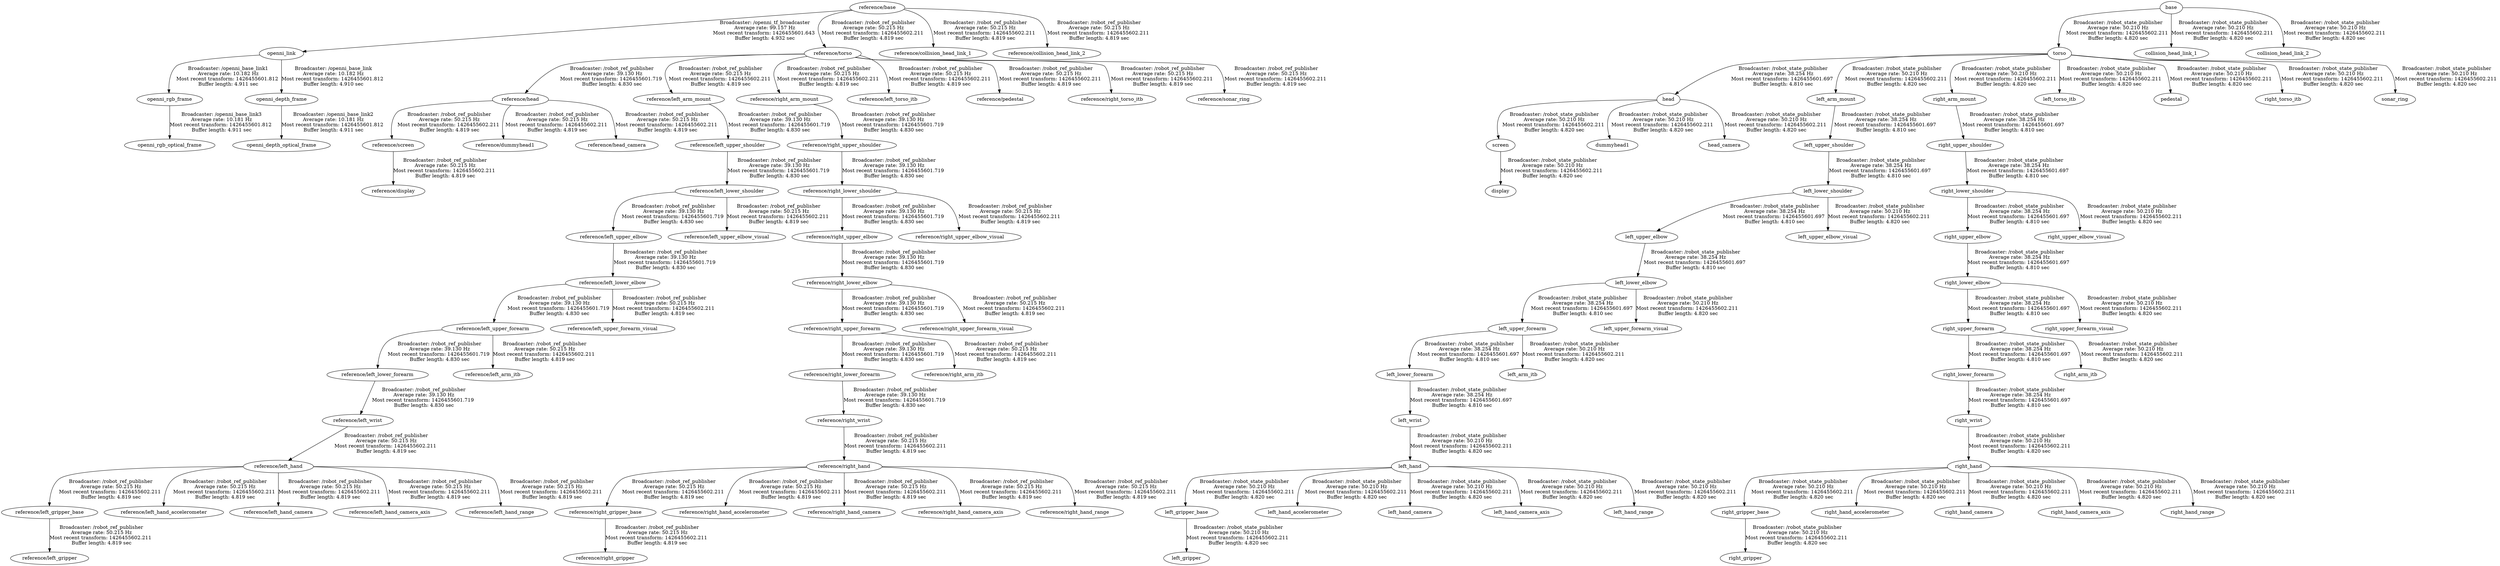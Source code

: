 digraph G {
"reference/base" -> "openni_link"[label="Broadcaster: /openni_tf_broadcaster\nAverage rate: 99.157 Hz\nMost recent transform: 1426455601.643 \nBuffer length: 4.932 sec\n"];
"openni_rgb_frame" -> "openni_rgb_optical_frame"[label="Broadcaster: /openni_base_link3\nAverage rate: 10.181 Hz\nMost recent transform: 1426455601.812 \nBuffer length: 4.911 sec\n"];
"openni_link" -> "openni_rgb_frame"[label="Broadcaster: /openni_base_link1\nAverage rate: 10.182 Hz\nMost recent transform: 1426455601.812 \nBuffer length: 4.911 sec\n"];
"openni_depth_frame" -> "openni_depth_optical_frame"[label="Broadcaster: /openni_base_link2\nAverage rate: 10.181 Hz\nMost recent transform: 1426455601.812 \nBuffer length: 4.911 sec\n"];
"openni_link" -> "openni_depth_frame"[label="Broadcaster: /openni_base_link\nAverage rate: 10.182 Hz\nMost recent transform: 1426455601.812 \nBuffer length: 4.910 sec\n"];
"torso" -> "head"[label="Broadcaster: /robot_state_publisher\nAverage rate: 38.254 Hz\nMost recent transform: 1426455601.697 \nBuffer length: 4.810 sec\n"];
"base" -> "torso"[label="Broadcaster: /robot_state_publisher\nAverage rate: 50.210 Hz\nMost recent transform: 1426455602.211 \nBuffer length: 4.820 sec\n"];
"left_lower_shoulder" -> "left_upper_elbow"[label="Broadcaster: /robot_state_publisher\nAverage rate: 38.254 Hz\nMost recent transform: 1426455601.697 \nBuffer length: 4.810 sec\n"];
"left_upper_shoulder" -> "left_lower_shoulder"[label="Broadcaster: /robot_state_publisher\nAverage rate: 38.254 Hz\nMost recent transform: 1426455601.697 \nBuffer length: 4.810 sec\n"];
"left_upper_elbow" -> "left_lower_elbow"[label="Broadcaster: /robot_state_publisher\nAverage rate: 38.254 Hz\nMost recent transform: 1426455601.697 \nBuffer length: 4.810 sec\n"];
"left_arm_mount" -> "left_upper_shoulder"[label="Broadcaster: /robot_state_publisher\nAverage rate: 38.254 Hz\nMost recent transform: 1426455601.697 \nBuffer length: 4.810 sec\n"];
"torso" -> "left_arm_mount"[label="Broadcaster: /robot_state_publisher\nAverage rate: 50.210 Hz\nMost recent transform: 1426455602.211 \nBuffer length: 4.820 sec\n"];
"left_lower_elbow" -> "left_upper_forearm"[label="Broadcaster: /robot_state_publisher\nAverage rate: 38.254 Hz\nMost recent transform: 1426455601.697 \nBuffer length: 4.810 sec\n"];
"left_upper_forearm" -> "left_lower_forearm"[label="Broadcaster: /robot_state_publisher\nAverage rate: 38.254 Hz\nMost recent transform: 1426455601.697 \nBuffer length: 4.810 sec\n"];
"left_lower_forearm" -> "left_wrist"[label="Broadcaster: /robot_state_publisher\nAverage rate: 38.254 Hz\nMost recent transform: 1426455601.697 \nBuffer length: 4.810 sec\n"];
"right_lower_shoulder" -> "right_upper_elbow"[label="Broadcaster: /robot_state_publisher\nAverage rate: 38.254 Hz\nMost recent transform: 1426455601.697 \nBuffer length: 4.810 sec\n"];
"right_upper_shoulder" -> "right_lower_shoulder"[label="Broadcaster: /robot_state_publisher\nAverage rate: 38.254 Hz\nMost recent transform: 1426455601.697 \nBuffer length: 4.810 sec\n"];
"right_upper_elbow" -> "right_lower_elbow"[label="Broadcaster: /robot_state_publisher\nAverage rate: 38.254 Hz\nMost recent transform: 1426455601.697 \nBuffer length: 4.810 sec\n"];
"right_arm_mount" -> "right_upper_shoulder"[label="Broadcaster: /robot_state_publisher\nAverage rate: 38.254 Hz\nMost recent transform: 1426455601.697 \nBuffer length: 4.810 sec\n"];
"torso" -> "right_arm_mount"[label="Broadcaster: /robot_state_publisher\nAverage rate: 50.210 Hz\nMost recent transform: 1426455602.211 \nBuffer length: 4.820 sec\n"];
"right_lower_elbow" -> "right_upper_forearm"[label="Broadcaster: /robot_state_publisher\nAverage rate: 38.254 Hz\nMost recent transform: 1426455601.697 \nBuffer length: 4.810 sec\n"];
"right_upper_forearm" -> "right_lower_forearm"[label="Broadcaster: /robot_state_publisher\nAverage rate: 38.254 Hz\nMost recent transform: 1426455601.697 \nBuffer length: 4.810 sec\n"];
"right_lower_forearm" -> "right_wrist"[label="Broadcaster: /robot_state_publisher\nAverage rate: 38.254 Hz\nMost recent transform: 1426455601.697 \nBuffer length: 4.810 sec\n"];
"reference/torso" -> "reference/head"[label="Broadcaster: /robot_ref_publisher\nAverage rate: 39.130 Hz\nMost recent transform: 1426455601.719 \nBuffer length: 4.830 sec\n"];
"reference/base" -> "reference/torso"[label="Broadcaster: /robot_ref_publisher\nAverage rate: 50.215 Hz\nMost recent transform: 1426455602.211 \nBuffer length: 4.819 sec\n"];
"reference/left_lower_shoulder" -> "reference/left_upper_elbow"[label="Broadcaster: /robot_ref_publisher\nAverage rate: 39.130 Hz\nMost recent transform: 1426455601.719 \nBuffer length: 4.830 sec\n"];
"reference/left_upper_shoulder" -> "reference/left_lower_shoulder"[label="Broadcaster: /robot_ref_publisher\nAverage rate: 39.130 Hz\nMost recent transform: 1426455601.719 \nBuffer length: 4.830 sec\n"];
"reference/left_upper_elbow" -> "reference/left_lower_elbow"[label="Broadcaster: /robot_ref_publisher\nAverage rate: 39.130 Hz\nMost recent transform: 1426455601.719 \nBuffer length: 4.830 sec\n"];
"reference/left_arm_mount" -> "reference/left_upper_shoulder"[label="Broadcaster: /robot_ref_publisher\nAverage rate: 39.130 Hz\nMost recent transform: 1426455601.719 \nBuffer length: 4.830 sec\n"];
"reference/torso" -> "reference/left_arm_mount"[label="Broadcaster: /robot_ref_publisher\nAverage rate: 50.215 Hz\nMost recent transform: 1426455602.211 \nBuffer length: 4.819 sec\n"];
"reference/left_lower_elbow" -> "reference/left_upper_forearm"[label="Broadcaster: /robot_ref_publisher\nAverage rate: 39.130 Hz\nMost recent transform: 1426455601.719 \nBuffer length: 4.830 sec\n"];
"reference/left_upper_forearm" -> "reference/left_lower_forearm"[label="Broadcaster: /robot_ref_publisher\nAverage rate: 39.130 Hz\nMost recent transform: 1426455601.719 \nBuffer length: 4.830 sec\n"];
"reference/left_lower_forearm" -> "reference/left_wrist"[label="Broadcaster: /robot_ref_publisher\nAverage rate: 39.130 Hz\nMost recent transform: 1426455601.719 \nBuffer length: 4.830 sec\n"];
"reference/right_lower_shoulder" -> "reference/right_upper_elbow"[label="Broadcaster: /robot_ref_publisher\nAverage rate: 39.130 Hz\nMost recent transform: 1426455601.719 \nBuffer length: 4.830 sec\n"];
"reference/right_upper_shoulder" -> "reference/right_lower_shoulder"[label="Broadcaster: /robot_ref_publisher\nAverage rate: 39.130 Hz\nMost recent transform: 1426455601.719 \nBuffer length: 4.830 sec\n"];
"reference/right_upper_elbow" -> "reference/right_lower_elbow"[label="Broadcaster: /robot_ref_publisher\nAverage rate: 39.130 Hz\nMost recent transform: 1426455601.719 \nBuffer length: 4.830 sec\n"];
"reference/right_arm_mount" -> "reference/right_upper_shoulder"[label="Broadcaster: /robot_ref_publisher\nAverage rate: 39.130 Hz\nMost recent transform: 1426455601.719 \nBuffer length: 4.830 sec\n"];
"reference/torso" -> "reference/right_arm_mount"[label="Broadcaster: /robot_ref_publisher\nAverage rate: 50.215 Hz\nMost recent transform: 1426455602.211 \nBuffer length: 4.819 sec\n"];
"reference/right_lower_elbow" -> "reference/right_upper_forearm"[label="Broadcaster: /robot_ref_publisher\nAverage rate: 39.130 Hz\nMost recent transform: 1426455601.719 \nBuffer length: 4.830 sec\n"];
"reference/right_upper_forearm" -> "reference/right_lower_forearm"[label="Broadcaster: /robot_ref_publisher\nAverage rate: 39.130 Hz\nMost recent transform: 1426455601.719 \nBuffer length: 4.830 sec\n"];
"reference/right_lower_forearm" -> "reference/right_wrist"[label="Broadcaster: /robot_ref_publisher\nAverage rate: 39.130 Hz\nMost recent transform: 1426455601.719 \nBuffer length: 4.830 sec\n"];
"base" -> "collision_head_link_1"[label="Broadcaster: /robot_state_publisher\nAverage rate: 50.210 Hz\nMost recent transform: 1426455602.211 \nBuffer length: 4.820 sec\n"];
"base" -> "collision_head_link_2"[label="Broadcaster: /robot_state_publisher\nAverage rate: 50.210 Hz\nMost recent transform: 1426455602.211 \nBuffer length: 4.820 sec\n"];
"screen" -> "display"[label="Broadcaster: /robot_state_publisher\nAverage rate: 50.210 Hz\nMost recent transform: 1426455602.211 \nBuffer length: 4.820 sec\n"];
"head" -> "screen"[label="Broadcaster: /robot_state_publisher\nAverage rate: 50.210 Hz\nMost recent transform: 1426455602.211 \nBuffer length: 4.820 sec\n"];
"head" -> "dummyhead1"[label="Broadcaster: /robot_state_publisher\nAverage rate: 50.210 Hz\nMost recent transform: 1426455602.211 \nBuffer length: 4.820 sec\n"];
"head" -> "head_camera"[label="Broadcaster: /robot_state_publisher\nAverage rate: 50.210 Hz\nMost recent transform: 1426455602.211 \nBuffer length: 4.820 sec\n"];
"left_lower_shoulder" -> "left_upper_elbow_visual"[label="Broadcaster: /robot_state_publisher\nAverage rate: 50.210 Hz\nMost recent transform: 1426455602.211 \nBuffer length: 4.820 sec\n"];
"left_gripper_base" -> "left_gripper"[label="Broadcaster: /robot_state_publisher\nAverage rate: 50.210 Hz\nMost recent transform: 1426455602.211 \nBuffer length: 4.820 sec\n"];
"left_hand" -> "left_gripper_base"[label="Broadcaster: /robot_state_publisher\nAverage rate: 50.210 Hz\nMost recent transform: 1426455602.211 \nBuffer length: 4.820 sec\n"];
"left_wrist" -> "left_hand"[label="Broadcaster: /robot_state_publisher\nAverage rate: 50.210 Hz\nMost recent transform: 1426455602.211 \nBuffer length: 4.820 sec\n"];
"left_hand" -> "left_hand_accelerometer"[label="Broadcaster: /robot_state_publisher\nAverage rate: 50.210 Hz\nMost recent transform: 1426455602.211 \nBuffer length: 4.820 sec\n"];
"left_hand" -> "left_hand_camera"[label="Broadcaster: /robot_state_publisher\nAverage rate: 50.210 Hz\nMost recent transform: 1426455602.211 \nBuffer length: 4.820 sec\n"];
"left_hand" -> "left_hand_camera_axis"[label="Broadcaster: /robot_state_publisher\nAverage rate: 50.210 Hz\nMost recent transform: 1426455602.211 \nBuffer length: 4.820 sec\n"];
"left_hand" -> "left_hand_range"[label="Broadcaster: /robot_state_publisher\nAverage rate: 50.210 Hz\nMost recent transform: 1426455602.211 \nBuffer length: 4.820 sec\n"];
"torso" -> "left_torso_itb"[label="Broadcaster: /robot_state_publisher\nAverage rate: 50.210 Hz\nMost recent transform: 1426455602.211 \nBuffer length: 4.820 sec\n"];
"left_lower_elbow" -> "left_upper_forearm_visual"[label="Broadcaster: /robot_state_publisher\nAverage rate: 50.210 Hz\nMost recent transform: 1426455602.211 \nBuffer length: 4.820 sec\n"];
"left_upper_forearm" -> "left_arm_itb"[label="Broadcaster: /robot_state_publisher\nAverage rate: 50.210 Hz\nMost recent transform: 1426455602.211 \nBuffer length: 4.820 sec\n"];
"torso" -> "pedestal"[label="Broadcaster: /robot_state_publisher\nAverage rate: 50.210 Hz\nMost recent transform: 1426455602.211 \nBuffer length: 4.820 sec\n"];
"right_lower_shoulder" -> "right_upper_elbow_visual"[label="Broadcaster: /robot_state_publisher\nAverage rate: 50.210 Hz\nMost recent transform: 1426455602.211 \nBuffer length: 4.820 sec\n"];
"right_gripper_base" -> "right_gripper"[label="Broadcaster: /robot_state_publisher\nAverage rate: 50.210 Hz\nMost recent transform: 1426455602.211 \nBuffer length: 4.820 sec\n"];
"right_hand" -> "right_gripper_base"[label="Broadcaster: /robot_state_publisher\nAverage rate: 50.210 Hz\nMost recent transform: 1426455602.211 \nBuffer length: 4.820 sec\n"];
"right_wrist" -> "right_hand"[label="Broadcaster: /robot_state_publisher\nAverage rate: 50.210 Hz\nMost recent transform: 1426455602.211 \nBuffer length: 4.820 sec\n"];
"right_hand" -> "right_hand_accelerometer"[label="Broadcaster: /robot_state_publisher\nAverage rate: 50.210 Hz\nMost recent transform: 1426455602.211 \nBuffer length: 4.820 sec\n"];
"right_hand" -> "right_hand_camera"[label="Broadcaster: /robot_state_publisher\nAverage rate: 50.210 Hz\nMost recent transform: 1426455602.211 \nBuffer length: 4.820 sec\n"];
"right_hand" -> "right_hand_camera_axis"[label="Broadcaster: /robot_state_publisher\nAverage rate: 50.210 Hz\nMost recent transform: 1426455602.211 \nBuffer length: 4.820 sec\n"];
"right_hand" -> "right_hand_range"[label="Broadcaster: /robot_state_publisher\nAverage rate: 50.210 Hz\nMost recent transform: 1426455602.211 \nBuffer length: 4.820 sec\n"];
"torso" -> "right_torso_itb"[label="Broadcaster: /robot_state_publisher\nAverage rate: 50.210 Hz\nMost recent transform: 1426455602.211 \nBuffer length: 4.820 sec\n"];
"right_lower_elbow" -> "right_upper_forearm_visual"[label="Broadcaster: /robot_state_publisher\nAverage rate: 50.210 Hz\nMost recent transform: 1426455602.211 \nBuffer length: 4.820 sec\n"];
"right_upper_forearm" -> "right_arm_itb"[label="Broadcaster: /robot_state_publisher\nAverage rate: 50.210 Hz\nMost recent transform: 1426455602.211 \nBuffer length: 4.820 sec\n"];
"torso" -> "sonar_ring"[label="Broadcaster: /robot_state_publisher\nAverage rate: 50.210 Hz\nMost recent transform: 1426455602.211 \nBuffer length: 4.820 sec\n"];
"reference/base" -> "reference/collision_head_link_1"[label="Broadcaster: /robot_ref_publisher\nAverage rate: 50.215 Hz\nMost recent transform: 1426455602.211 \nBuffer length: 4.819 sec\n"];
"reference/base" -> "reference/collision_head_link_2"[label="Broadcaster: /robot_ref_publisher\nAverage rate: 50.215 Hz\nMost recent transform: 1426455602.211 \nBuffer length: 4.819 sec\n"];
"reference/screen" -> "reference/display"[label="Broadcaster: /robot_ref_publisher\nAverage rate: 50.215 Hz\nMost recent transform: 1426455602.211 \nBuffer length: 4.819 sec\n"];
"reference/head" -> "reference/screen"[label="Broadcaster: /robot_ref_publisher\nAverage rate: 50.215 Hz\nMost recent transform: 1426455602.211 \nBuffer length: 4.819 sec\n"];
"reference/head" -> "reference/dummyhead1"[label="Broadcaster: /robot_ref_publisher\nAverage rate: 50.215 Hz\nMost recent transform: 1426455602.211 \nBuffer length: 4.819 sec\n"];
"reference/head" -> "reference/head_camera"[label="Broadcaster: /robot_ref_publisher\nAverage rate: 50.215 Hz\nMost recent transform: 1426455602.211 \nBuffer length: 4.819 sec\n"];
"reference/left_lower_shoulder" -> "reference/left_upper_elbow_visual"[label="Broadcaster: /robot_ref_publisher\nAverage rate: 50.215 Hz\nMost recent transform: 1426455602.211 \nBuffer length: 4.819 sec\n"];
"reference/left_gripper_base" -> "reference/left_gripper"[label="Broadcaster: /robot_ref_publisher\nAverage rate: 50.215 Hz\nMost recent transform: 1426455602.211 \nBuffer length: 4.819 sec\n"];
"reference/left_hand" -> "reference/left_gripper_base"[label="Broadcaster: /robot_ref_publisher\nAverage rate: 50.215 Hz\nMost recent transform: 1426455602.211 \nBuffer length: 4.819 sec\n"];
"reference/left_wrist" -> "reference/left_hand"[label="Broadcaster: /robot_ref_publisher\nAverage rate: 50.215 Hz\nMost recent transform: 1426455602.211 \nBuffer length: 4.819 sec\n"];
"reference/left_hand" -> "reference/left_hand_accelerometer"[label="Broadcaster: /robot_ref_publisher\nAverage rate: 50.215 Hz\nMost recent transform: 1426455602.211 \nBuffer length: 4.819 sec\n"];
"reference/left_hand" -> "reference/left_hand_camera"[label="Broadcaster: /robot_ref_publisher\nAverage rate: 50.215 Hz\nMost recent transform: 1426455602.211 \nBuffer length: 4.819 sec\n"];
"reference/left_hand" -> "reference/left_hand_camera_axis"[label="Broadcaster: /robot_ref_publisher\nAverage rate: 50.215 Hz\nMost recent transform: 1426455602.211 \nBuffer length: 4.819 sec\n"];
"reference/left_hand" -> "reference/left_hand_range"[label="Broadcaster: /robot_ref_publisher\nAverage rate: 50.215 Hz\nMost recent transform: 1426455602.211 \nBuffer length: 4.819 sec\n"];
"reference/torso" -> "reference/left_torso_itb"[label="Broadcaster: /robot_ref_publisher\nAverage rate: 50.215 Hz\nMost recent transform: 1426455602.211 \nBuffer length: 4.819 sec\n"];
"reference/left_lower_elbow" -> "reference/left_upper_forearm_visual"[label="Broadcaster: /robot_ref_publisher\nAverage rate: 50.215 Hz\nMost recent transform: 1426455602.211 \nBuffer length: 4.819 sec\n"];
"reference/left_upper_forearm" -> "reference/left_arm_itb"[label="Broadcaster: /robot_ref_publisher\nAverage rate: 50.215 Hz\nMost recent transform: 1426455602.211 \nBuffer length: 4.819 sec\n"];
"reference/torso" -> "reference/pedestal"[label="Broadcaster: /robot_ref_publisher\nAverage rate: 50.215 Hz\nMost recent transform: 1426455602.211 \nBuffer length: 4.819 sec\n"];
"reference/right_lower_shoulder" -> "reference/right_upper_elbow_visual"[label="Broadcaster: /robot_ref_publisher\nAverage rate: 50.215 Hz\nMost recent transform: 1426455602.211 \nBuffer length: 4.819 sec\n"];
"reference/right_gripper_base" -> "reference/right_gripper"[label="Broadcaster: /robot_ref_publisher\nAverage rate: 50.215 Hz\nMost recent transform: 1426455602.211 \nBuffer length: 4.819 sec\n"];
"reference/right_hand" -> "reference/right_gripper_base"[label="Broadcaster: /robot_ref_publisher\nAverage rate: 50.215 Hz\nMost recent transform: 1426455602.211 \nBuffer length: 4.819 sec\n"];
"reference/right_wrist" -> "reference/right_hand"[label="Broadcaster: /robot_ref_publisher\nAverage rate: 50.215 Hz\nMost recent transform: 1426455602.211 \nBuffer length: 4.819 sec\n"];
"reference/right_hand" -> "reference/right_hand_accelerometer"[label="Broadcaster: /robot_ref_publisher\nAverage rate: 50.215 Hz\nMost recent transform: 1426455602.211 \nBuffer length: 4.819 sec\n"];
"reference/right_hand" -> "reference/right_hand_camera"[label="Broadcaster: /robot_ref_publisher\nAverage rate: 50.215 Hz\nMost recent transform: 1426455602.211 \nBuffer length: 4.819 sec\n"];
"reference/right_hand" -> "reference/right_hand_camera_axis"[label="Broadcaster: /robot_ref_publisher\nAverage rate: 50.215 Hz\nMost recent transform: 1426455602.211 \nBuffer length: 4.819 sec\n"];
"reference/right_hand" -> "reference/right_hand_range"[label="Broadcaster: /robot_ref_publisher\nAverage rate: 50.215 Hz\nMost recent transform: 1426455602.211 \nBuffer length: 4.819 sec\n"];
"reference/torso" -> "reference/right_torso_itb"[label="Broadcaster: /robot_ref_publisher\nAverage rate: 50.215 Hz\nMost recent transform: 1426455602.211 \nBuffer length: 4.819 sec\n"];
"reference/right_lower_elbow" -> "reference/right_upper_forearm_visual"[label="Broadcaster: /robot_ref_publisher\nAverage rate: 50.215 Hz\nMost recent transform: 1426455602.211 \nBuffer length: 4.819 sec\n"];
"reference/right_upper_forearm" -> "reference/right_arm_itb"[label="Broadcaster: /robot_ref_publisher\nAverage rate: 50.215 Hz\nMost recent transform: 1426455602.211 \nBuffer length: 4.819 sec\n"];
"reference/torso" -> "reference/sonar_ring"[label="Broadcaster: /robot_ref_publisher\nAverage rate: 50.215 Hz\nMost recent transform: 1426455602.211 \nBuffer length: 4.819 sec\n"];
}